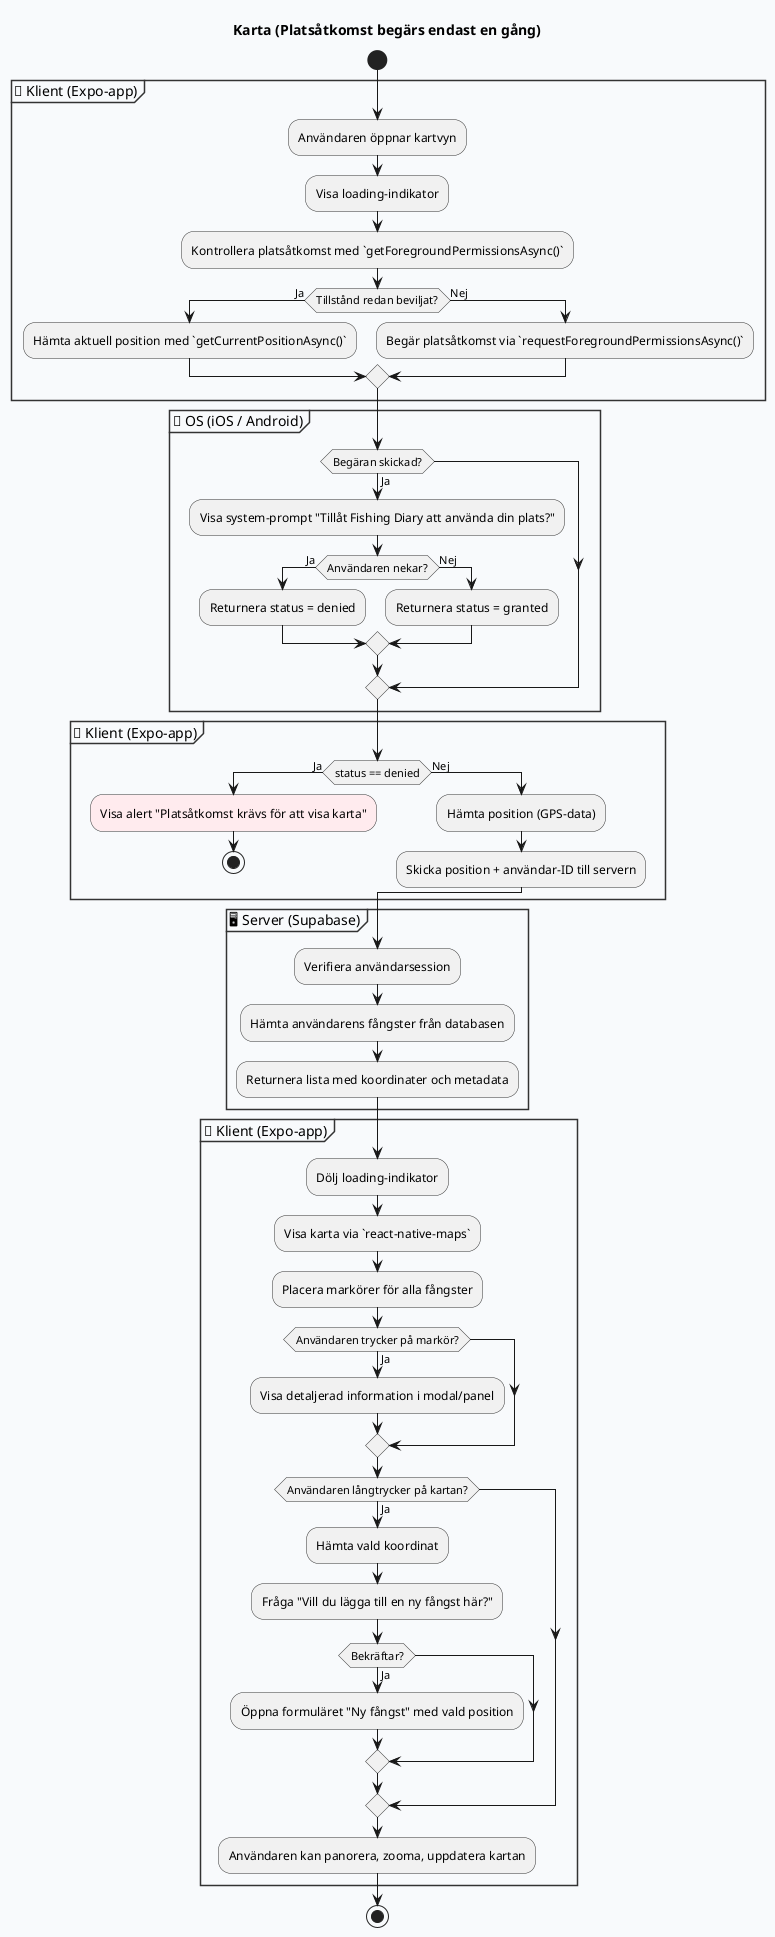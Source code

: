 @startuml KartaActivity_PermissionCheck
title Karta (Platsåtkomst begärs endast en gång)

skinparam backgroundColor #F8FAFC
skinparam activity {
  BackgroundColor<<Client>> #E3F2FD
  BackgroundColor<<OS>> #FFF8E1
  BackgroundColor<<Server>> #E8F5E9
  BackgroundColor<<Error>> #FFEBEE
  BorderColor #333
}
skinparam partitionBorderColor #333
skinparam noteBackgroundColor #FFFDE7
skinparam noteBorderColor #E0E0E0

start

partition "📱 Klient (Expo-app)" <<Client>> {
  :Användaren öppnar kartvyn;
  :Visa loading-indikator;
  :Kontrollera platsåtkomst med `getForegroundPermissionsAsync()`;

  if (Tillstånd redan beviljat?) then (Ja)
    :Hämta aktuell position med `getCurrentPositionAsync()`;
  else (Nej)
    :Begär platsåtkomst via `requestForegroundPermissionsAsync()`;
  endif
}

partition "🧩 OS (iOS / Android)" <<OS>> {
  if (Begäran skickad?) then (Ja)
    :Visa system-prompt "Tillåt Fishing Diary att använda din plats?";
    if (Användaren nekar?) then (Ja)
      :Returnera status = denied;
    else (Nej)
      :Returnera status = granted;
    endif
  endif
}

partition "📱 Klient (Expo-app)" <<Client>> {
  if (status == denied) then (Ja)
    :Visa alert "Platsåtkomst krävs för att visa karta"; <<Error>>
    stop
  else (Nej)
    :Hämta position (GPS-data);
    :Skicka position + användar-ID till servern;
  endif
}

partition "🖥️ Server (Supabase)" <<Server>> {
  :Verifiera användarsession;
  :Hämta användarens fångster från databasen;
  :Returnera lista med koordinater och metadata;
}

partition "📱 Klient (Expo-app)" <<Client>> {
  :Dölj loading-indikator;
  :Visa karta via `react-native-maps`;
  :Placera markörer för alla fångster;

  if (Användaren trycker på markör?) then (Ja)
    :Visa detaljerad information i modal/panel;
  endif

  if (Användaren långtrycker på kartan?) then (Ja)
    :Hämta vald koordinat;
    :Fråga "Vill du lägga till en ny fångst här?";
    if (Bekräftar?) then (Ja)
      :Öppna formuläret "Ny fångst" med vald position;
    endif
  endif

  :Användaren kan panorera, zooma, uppdatera kartan;
}

stop
@enduml